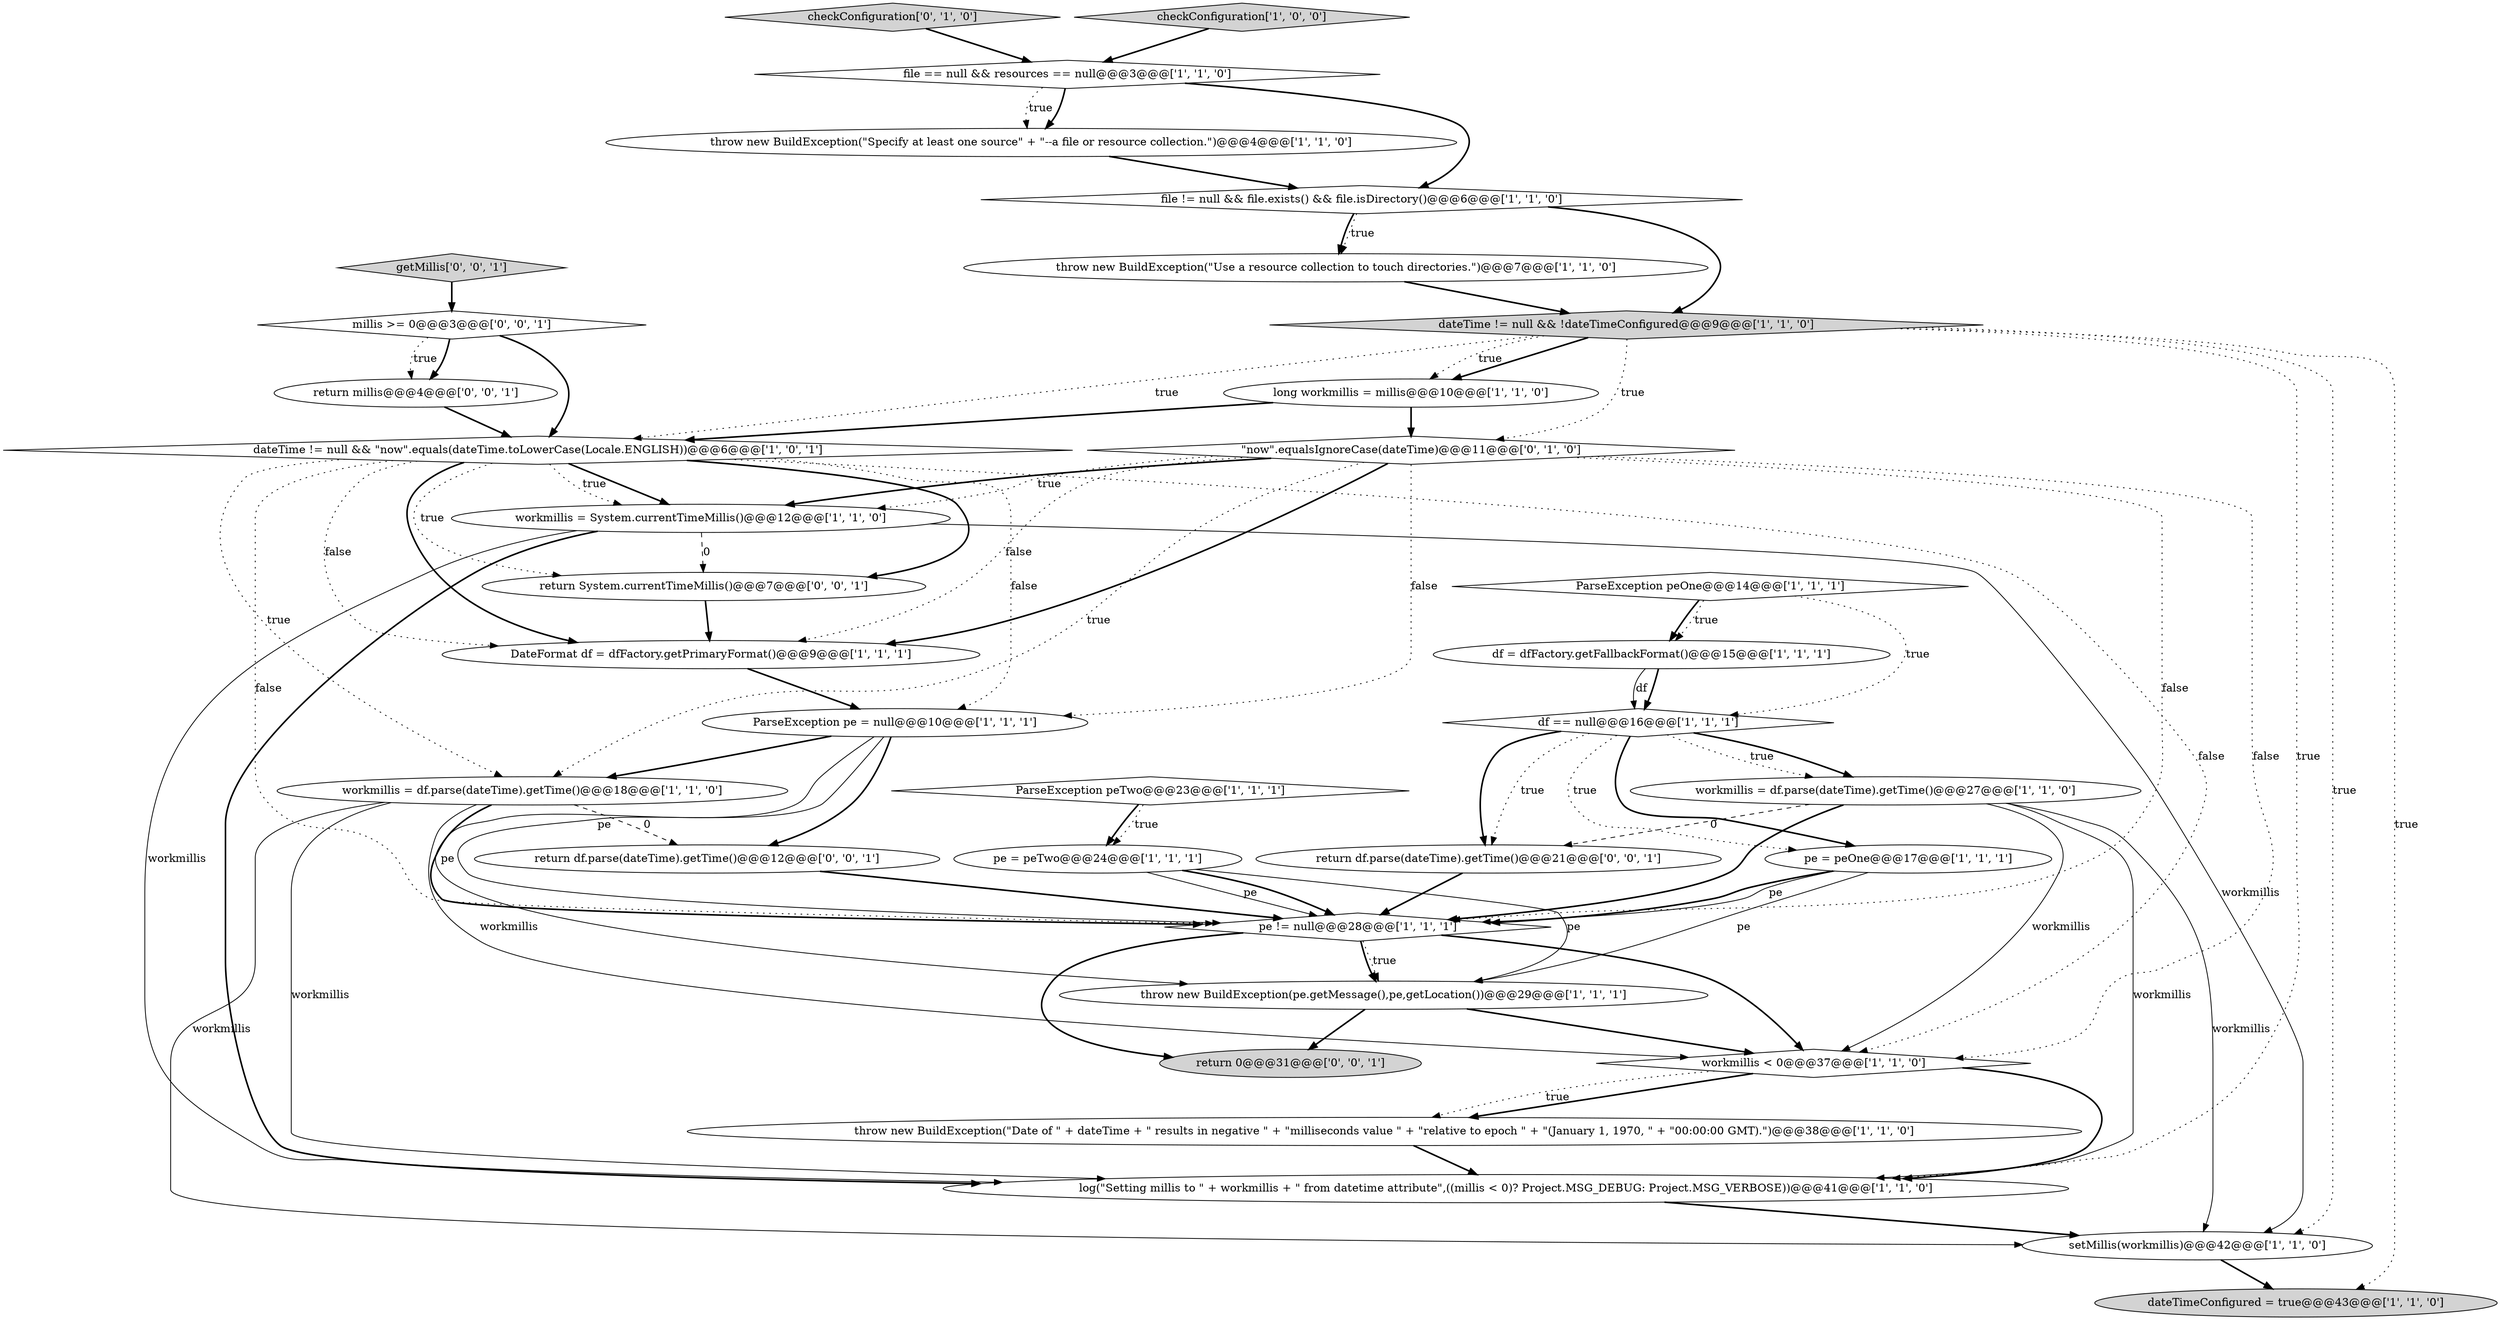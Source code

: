 digraph {
34 [style = filled, label = "return df.parse(dateTime).getTime()@@@21@@@['0', '0', '1']", fillcolor = white, shape = ellipse image = "AAA0AAABBB3BBB"];
26 [style = filled, label = "checkConfiguration['0', '1', '0']", fillcolor = lightgray, shape = diamond image = "AAA0AAABBB2BBB"];
22 [style = filled, label = "DateFormat df = dfFactory.getPrimaryFormat()@@@9@@@['1', '1', '1']", fillcolor = white, shape = ellipse image = "AAA0AAABBB1BBB"];
8 [style = filled, label = "df == null@@@16@@@['1', '1', '1']", fillcolor = white, shape = diamond image = "AAA0AAABBB1BBB"];
10 [style = filled, label = "throw new BuildException(pe.getMessage(),pe,getLocation())@@@29@@@['1', '1', '1']", fillcolor = white, shape = ellipse image = "AAA0AAABBB1BBB"];
15 [style = filled, label = "checkConfiguration['1', '0', '0']", fillcolor = lightgray, shape = diamond image = "AAA0AAABBB1BBB"];
28 [style = filled, label = "return df.parse(dateTime).getTime()@@@12@@@['0', '0', '1']", fillcolor = white, shape = ellipse image = "AAA0AAABBB3BBB"];
32 [style = filled, label = "return System.currentTimeMillis()@@@7@@@['0', '0', '1']", fillcolor = white, shape = ellipse image = "AAA0AAABBB3BBB"];
18 [style = filled, label = "ParseException peOne@@@14@@@['1', '1', '1']", fillcolor = white, shape = diamond image = "AAA0AAABBB1BBB"];
9 [style = filled, label = "setMillis(workmillis)@@@42@@@['1', '1', '0']", fillcolor = white, shape = ellipse image = "AAA0AAABBB1BBB"];
4 [style = filled, label = "pe = peOne@@@17@@@['1', '1', '1']", fillcolor = white, shape = ellipse image = "AAA0AAABBB1BBB"];
29 [style = filled, label = "return millis@@@4@@@['0', '0', '1']", fillcolor = white, shape = ellipse image = "AAA0AAABBB3BBB"];
20 [style = filled, label = "workmillis = System.currentTimeMillis()@@@12@@@['1', '1', '0']", fillcolor = white, shape = ellipse image = "AAA0AAABBB1BBB"];
30 [style = filled, label = "getMillis['0', '0', '1']", fillcolor = lightgray, shape = diamond image = "AAA0AAABBB3BBB"];
27 [style = filled, label = "\"now\".equalsIgnoreCase(dateTime)@@@11@@@['0', '1', '0']", fillcolor = white, shape = diamond image = "AAA0AAABBB2BBB"];
23 [style = filled, label = "throw new BuildException(\"Date of \" + dateTime + \" results in negative \" + \"milliseconds value \" + \"relative to epoch \" + \"(January 1, 1970, \" + \"00:00:00 GMT).\")@@@38@@@['1', '1', '0']", fillcolor = white, shape = ellipse image = "AAA0AAABBB1BBB"];
7 [style = filled, label = "workmillis = df.parse(dateTime).getTime()@@@18@@@['1', '1', '0']", fillcolor = white, shape = ellipse image = "AAA0AAABBB1BBB"];
5 [style = filled, label = "file != null && file.exists() && file.isDirectory()@@@6@@@['1', '1', '0']", fillcolor = white, shape = diamond image = "AAA0AAABBB1BBB"];
16 [style = filled, label = "ParseException peTwo@@@23@@@['1', '1', '1']", fillcolor = white, shape = diamond image = "AAA0AAABBB1BBB"];
12 [style = filled, label = "df = dfFactory.getFallbackFormat()@@@15@@@['1', '1', '1']", fillcolor = white, shape = ellipse image = "AAA0AAABBB1BBB"];
21 [style = filled, label = "dateTime != null && !dateTimeConfigured@@@9@@@['1', '1', '0']", fillcolor = lightgray, shape = diamond image = "AAA0AAABBB1BBB"];
31 [style = filled, label = "return 0@@@31@@@['0', '0', '1']", fillcolor = lightgray, shape = ellipse image = "AAA0AAABBB3BBB"];
1 [style = filled, label = "workmillis < 0@@@37@@@['1', '1', '0']", fillcolor = white, shape = diamond image = "AAA0AAABBB1BBB"];
3 [style = filled, label = "dateTimeConfigured = true@@@43@@@['1', '1', '0']", fillcolor = lightgray, shape = ellipse image = "AAA0AAABBB1BBB"];
33 [style = filled, label = "millis >= 0@@@3@@@['0', '0', '1']", fillcolor = white, shape = diamond image = "AAA0AAABBB3BBB"];
11 [style = filled, label = "throw new BuildException(\"Specify at least one source\" + \"--a file or resource collection.\")@@@4@@@['1', '1', '0']", fillcolor = white, shape = ellipse image = "AAA0AAABBB1BBB"];
25 [style = filled, label = "throw new BuildException(\"Use a resource collection to touch directories.\")@@@7@@@['1', '1', '0']", fillcolor = white, shape = ellipse image = "AAA0AAABBB1BBB"];
0 [style = filled, label = "dateTime != null && \"now\".equals(dateTime.toLowerCase(Locale.ENGLISH))@@@6@@@['1', '0', '1']", fillcolor = white, shape = diamond image = "AAA0AAABBB1BBB"];
6 [style = filled, label = "pe = peTwo@@@24@@@['1', '1', '1']", fillcolor = white, shape = ellipse image = "AAA0AAABBB1BBB"];
13 [style = filled, label = "workmillis = df.parse(dateTime).getTime()@@@27@@@['1', '1', '0']", fillcolor = white, shape = ellipse image = "AAA0AAABBB1BBB"];
24 [style = filled, label = "file == null && resources == null@@@3@@@['1', '1', '0']", fillcolor = white, shape = diamond image = "AAA0AAABBB1BBB"];
17 [style = filled, label = "log(\"Setting millis to \" + workmillis + \" from datetime attribute\",((millis < 0)? Project.MSG_DEBUG: Project.MSG_VERBOSE))@@@41@@@['1', '1', '0']", fillcolor = white, shape = ellipse image = "AAA0AAABBB1BBB"];
2 [style = filled, label = "ParseException pe = null@@@10@@@['1', '1', '1']", fillcolor = white, shape = ellipse image = "AAA0AAABBB1BBB"];
19 [style = filled, label = "long workmillis = millis@@@10@@@['1', '1', '0']", fillcolor = white, shape = ellipse image = "AAA0AAABBB1BBB"];
14 [style = filled, label = "pe != null@@@28@@@['1', '1', '1']", fillcolor = white, shape = diamond image = "AAA0AAABBB1BBB"];
32->22 [style = bold, label=""];
17->9 [style = bold, label=""];
29->0 [style = bold, label=""];
0->2 [style = dotted, label="false"];
21->27 [style = dotted, label="true"];
8->4 [style = dotted, label="true"];
28->14 [style = bold, label=""];
1->23 [style = bold, label=""];
7->14 [style = bold, label=""];
33->0 [style = bold, label=""];
24->11 [style = bold, label=""];
7->17 [style = solid, label="workmillis"];
0->14 [style = dotted, label="false"];
23->17 [style = bold, label=""];
1->23 [style = dotted, label="true"];
20->32 [style = dashed, label="0"];
8->4 [style = bold, label=""];
13->14 [style = bold, label=""];
2->28 [style = bold, label=""];
25->21 [style = bold, label=""];
0->7 [style = dotted, label="true"];
8->34 [style = bold, label=""];
10->31 [style = bold, label=""];
21->19 [style = bold, label=""];
21->0 [style = dotted, label="true"];
16->6 [style = bold, label=""];
2->14 [style = solid, label="pe"];
18->12 [style = bold, label=""];
14->10 [style = bold, label=""];
18->8 [style = dotted, label="true"];
21->17 [style = dotted, label="true"];
26->24 [style = bold, label=""];
27->22 [style = bold, label=""];
8->34 [style = dotted, label="true"];
5->25 [style = bold, label=""];
24->5 [style = bold, label=""];
1->17 [style = bold, label=""];
13->1 [style = solid, label="workmillis"];
33->29 [style = bold, label=""];
5->21 [style = bold, label=""];
27->1 [style = dotted, label="false"];
21->9 [style = dotted, label="true"];
5->25 [style = dotted, label="true"];
27->20 [style = dotted, label="true"];
13->9 [style = solid, label="workmillis"];
0->20 [style = bold, label=""];
34->14 [style = bold, label=""];
10->1 [style = bold, label=""];
27->20 [style = bold, label=""];
4->14 [style = bold, label=""];
22->2 [style = bold, label=""];
30->33 [style = bold, label=""];
7->1 [style = solid, label="workmillis"];
6->10 [style = solid, label="pe"];
27->22 [style = dotted, label="false"];
4->10 [style = solid, label="pe"];
19->0 [style = bold, label=""];
6->14 [style = solid, label="pe"];
24->11 [style = dotted, label="true"];
11->5 [style = bold, label=""];
0->22 [style = dotted, label="false"];
7->28 [style = dashed, label="0"];
12->8 [style = bold, label=""];
14->31 [style = bold, label=""];
21->3 [style = dotted, label="true"];
33->29 [style = dotted, label="true"];
4->14 [style = solid, label="pe"];
9->3 [style = bold, label=""];
8->13 [style = dotted, label="true"];
27->2 [style = dotted, label="false"];
0->32 [style = dotted, label="true"];
0->32 [style = bold, label=""];
13->34 [style = dashed, label="0"];
8->13 [style = bold, label=""];
20->17 [style = bold, label=""];
20->17 [style = solid, label="workmillis"];
20->9 [style = solid, label="workmillis"];
2->10 [style = solid, label="pe"];
0->20 [style = dotted, label="true"];
0->1 [style = dotted, label="false"];
14->10 [style = dotted, label="true"];
14->1 [style = bold, label=""];
6->14 [style = bold, label=""];
18->12 [style = dotted, label="true"];
27->7 [style = dotted, label="true"];
13->17 [style = solid, label="workmillis"];
0->22 [style = bold, label=""];
21->19 [style = dotted, label="true"];
15->24 [style = bold, label=""];
19->27 [style = bold, label=""];
27->14 [style = dotted, label="false"];
2->7 [style = bold, label=""];
12->8 [style = solid, label="df"];
16->6 [style = dotted, label="true"];
7->9 [style = solid, label="workmillis"];
}
